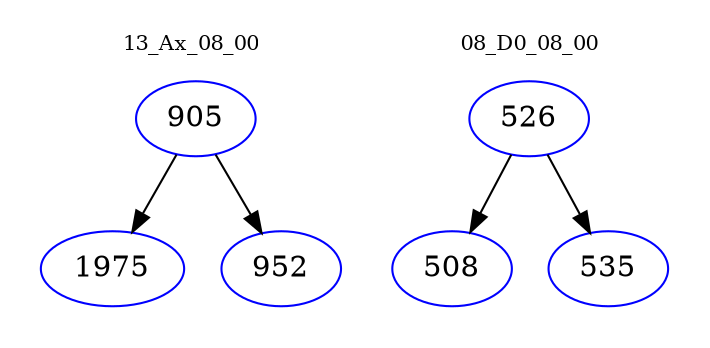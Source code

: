 digraph{
subgraph cluster_0 {
color = white
label = "13_Ax_08_00";
fontsize=10;
T0_905 [label="905", color="blue"]
T0_905 -> T0_1975 [color="black"]
T0_1975 [label="1975", color="blue"]
T0_905 -> T0_952 [color="black"]
T0_952 [label="952", color="blue"]
}
subgraph cluster_1 {
color = white
label = "08_D0_08_00";
fontsize=10;
T1_526 [label="526", color="blue"]
T1_526 -> T1_508 [color="black"]
T1_508 [label="508", color="blue"]
T1_526 -> T1_535 [color="black"]
T1_535 [label="535", color="blue"]
}
}
